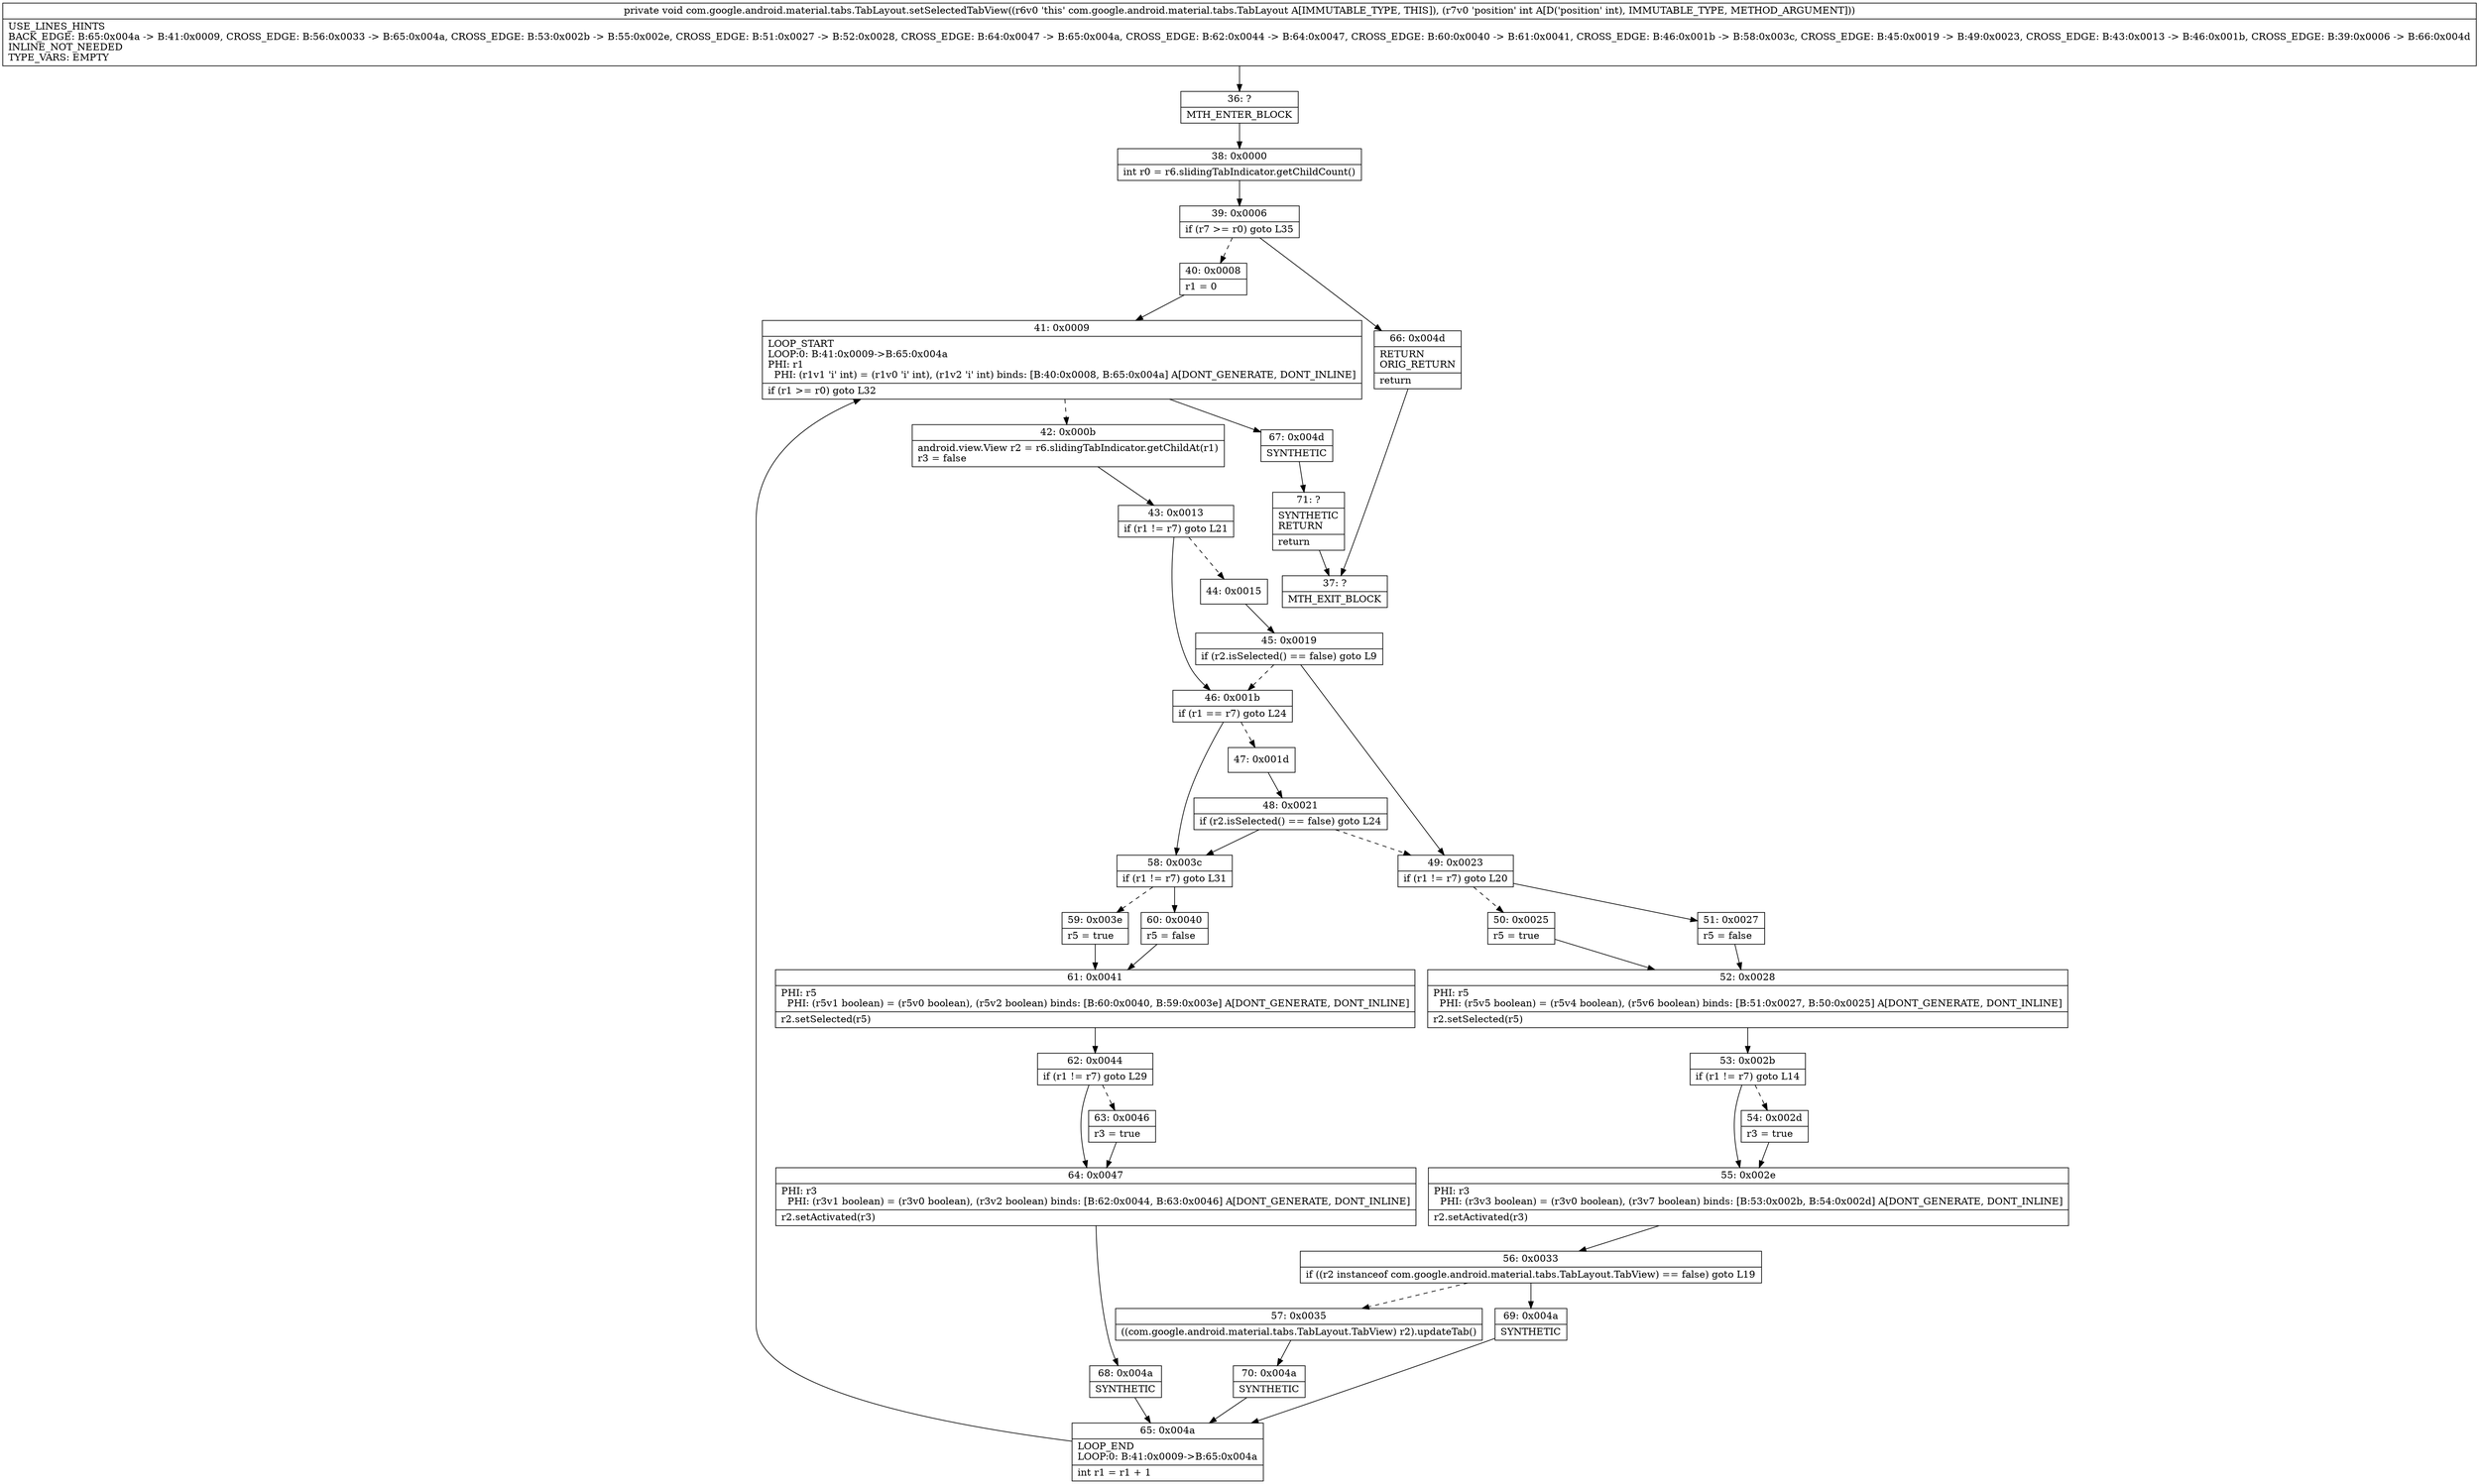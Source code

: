 digraph "CFG forcom.google.android.material.tabs.TabLayout.setSelectedTabView(I)V" {
Node_36 [shape=record,label="{36\:\ ?|MTH_ENTER_BLOCK\l}"];
Node_38 [shape=record,label="{38\:\ 0x0000|int r0 = r6.slidingTabIndicator.getChildCount()\l}"];
Node_39 [shape=record,label="{39\:\ 0x0006|if (r7 \>= r0) goto L35\l}"];
Node_40 [shape=record,label="{40\:\ 0x0008|r1 = 0\l}"];
Node_41 [shape=record,label="{41\:\ 0x0009|LOOP_START\lLOOP:0: B:41:0x0009\-\>B:65:0x004a\lPHI: r1 \l  PHI: (r1v1 'i' int) = (r1v0 'i' int), (r1v2 'i' int) binds: [B:40:0x0008, B:65:0x004a] A[DONT_GENERATE, DONT_INLINE]\l|if (r1 \>= r0) goto L32\l}"];
Node_42 [shape=record,label="{42\:\ 0x000b|android.view.View r2 = r6.slidingTabIndicator.getChildAt(r1)\lr3 = false\l}"];
Node_43 [shape=record,label="{43\:\ 0x0013|if (r1 != r7) goto L21\l}"];
Node_44 [shape=record,label="{44\:\ 0x0015}"];
Node_45 [shape=record,label="{45\:\ 0x0019|if (r2.isSelected() == false) goto L9\l}"];
Node_49 [shape=record,label="{49\:\ 0x0023|if (r1 != r7) goto L20\l}"];
Node_50 [shape=record,label="{50\:\ 0x0025|r5 = true\l}"];
Node_52 [shape=record,label="{52\:\ 0x0028|PHI: r5 \l  PHI: (r5v5 boolean) = (r5v4 boolean), (r5v6 boolean) binds: [B:51:0x0027, B:50:0x0025] A[DONT_GENERATE, DONT_INLINE]\l|r2.setSelected(r5)\l}"];
Node_53 [shape=record,label="{53\:\ 0x002b|if (r1 != r7) goto L14\l}"];
Node_54 [shape=record,label="{54\:\ 0x002d|r3 = true\l}"];
Node_55 [shape=record,label="{55\:\ 0x002e|PHI: r3 \l  PHI: (r3v3 boolean) = (r3v0 boolean), (r3v7 boolean) binds: [B:53:0x002b, B:54:0x002d] A[DONT_GENERATE, DONT_INLINE]\l|r2.setActivated(r3)\l}"];
Node_56 [shape=record,label="{56\:\ 0x0033|if ((r2 instanceof com.google.android.material.tabs.TabLayout.TabView) == false) goto L19\l}"];
Node_57 [shape=record,label="{57\:\ 0x0035|((com.google.android.material.tabs.TabLayout.TabView) r2).updateTab()\l}"];
Node_70 [shape=record,label="{70\:\ 0x004a|SYNTHETIC\l}"];
Node_65 [shape=record,label="{65\:\ 0x004a|LOOP_END\lLOOP:0: B:41:0x0009\-\>B:65:0x004a\l|int r1 = r1 + 1\l}"];
Node_69 [shape=record,label="{69\:\ 0x004a|SYNTHETIC\l}"];
Node_51 [shape=record,label="{51\:\ 0x0027|r5 = false\l}"];
Node_46 [shape=record,label="{46\:\ 0x001b|if (r1 == r7) goto L24\l}"];
Node_47 [shape=record,label="{47\:\ 0x001d}"];
Node_48 [shape=record,label="{48\:\ 0x0021|if (r2.isSelected() == false) goto L24\l}"];
Node_58 [shape=record,label="{58\:\ 0x003c|if (r1 != r7) goto L31\l}"];
Node_59 [shape=record,label="{59\:\ 0x003e|r5 = true\l}"];
Node_61 [shape=record,label="{61\:\ 0x0041|PHI: r5 \l  PHI: (r5v1 boolean) = (r5v0 boolean), (r5v2 boolean) binds: [B:60:0x0040, B:59:0x003e] A[DONT_GENERATE, DONT_INLINE]\l|r2.setSelected(r5)\l}"];
Node_62 [shape=record,label="{62\:\ 0x0044|if (r1 != r7) goto L29\l}"];
Node_63 [shape=record,label="{63\:\ 0x0046|r3 = true\l}"];
Node_64 [shape=record,label="{64\:\ 0x0047|PHI: r3 \l  PHI: (r3v1 boolean) = (r3v0 boolean), (r3v2 boolean) binds: [B:62:0x0044, B:63:0x0046] A[DONT_GENERATE, DONT_INLINE]\l|r2.setActivated(r3)\l}"];
Node_68 [shape=record,label="{68\:\ 0x004a|SYNTHETIC\l}"];
Node_60 [shape=record,label="{60\:\ 0x0040|r5 = false\l}"];
Node_67 [shape=record,label="{67\:\ 0x004d|SYNTHETIC\l}"];
Node_71 [shape=record,label="{71\:\ ?|SYNTHETIC\lRETURN\l|return\l}"];
Node_37 [shape=record,label="{37\:\ ?|MTH_EXIT_BLOCK\l}"];
Node_66 [shape=record,label="{66\:\ 0x004d|RETURN\lORIG_RETURN\l|return\l}"];
MethodNode[shape=record,label="{private void com.google.android.material.tabs.TabLayout.setSelectedTabView((r6v0 'this' com.google.android.material.tabs.TabLayout A[IMMUTABLE_TYPE, THIS]), (r7v0 'position' int A[D('position' int), IMMUTABLE_TYPE, METHOD_ARGUMENT]))  | USE_LINES_HINTS\lBACK_EDGE: B:65:0x004a \-\> B:41:0x0009, CROSS_EDGE: B:56:0x0033 \-\> B:65:0x004a, CROSS_EDGE: B:53:0x002b \-\> B:55:0x002e, CROSS_EDGE: B:51:0x0027 \-\> B:52:0x0028, CROSS_EDGE: B:64:0x0047 \-\> B:65:0x004a, CROSS_EDGE: B:62:0x0044 \-\> B:64:0x0047, CROSS_EDGE: B:60:0x0040 \-\> B:61:0x0041, CROSS_EDGE: B:46:0x001b \-\> B:58:0x003c, CROSS_EDGE: B:45:0x0019 \-\> B:49:0x0023, CROSS_EDGE: B:43:0x0013 \-\> B:46:0x001b, CROSS_EDGE: B:39:0x0006 \-\> B:66:0x004d\lINLINE_NOT_NEEDED\lTYPE_VARS: EMPTY\l}"];
MethodNode -> Node_36;Node_36 -> Node_38;
Node_38 -> Node_39;
Node_39 -> Node_40[style=dashed];
Node_39 -> Node_66;
Node_40 -> Node_41;
Node_41 -> Node_42[style=dashed];
Node_41 -> Node_67;
Node_42 -> Node_43;
Node_43 -> Node_44[style=dashed];
Node_43 -> Node_46;
Node_44 -> Node_45;
Node_45 -> Node_46[style=dashed];
Node_45 -> Node_49;
Node_49 -> Node_50[style=dashed];
Node_49 -> Node_51;
Node_50 -> Node_52;
Node_52 -> Node_53;
Node_53 -> Node_54[style=dashed];
Node_53 -> Node_55;
Node_54 -> Node_55;
Node_55 -> Node_56;
Node_56 -> Node_57[style=dashed];
Node_56 -> Node_69;
Node_57 -> Node_70;
Node_70 -> Node_65;
Node_65 -> Node_41;
Node_69 -> Node_65;
Node_51 -> Node_52;
Node_46 -> Node_47[style=dashed];
Node_46 -> Node_58;
Node_47 -> Node_48;
Node_48 -> Node_49[style=dashed];
Node_48 -> Node_58;
Node_58 -> Node_59[style=dashed];
Node_58 -> Node_60;
Node_59 -> Node_61;
Node_61 -> Node_62;
Node_62 -> Node_63[style=dashed];
Node_62 -> Node_64;
Node_63 -> Node_64;
Node_64 -> Node_68;
Node_68 -> Node_65;
Node_60 -> Node_61;
Node_67 -> Node_71;
Node_71 -> Node_37;
Node_66 -> Node_37;
}

